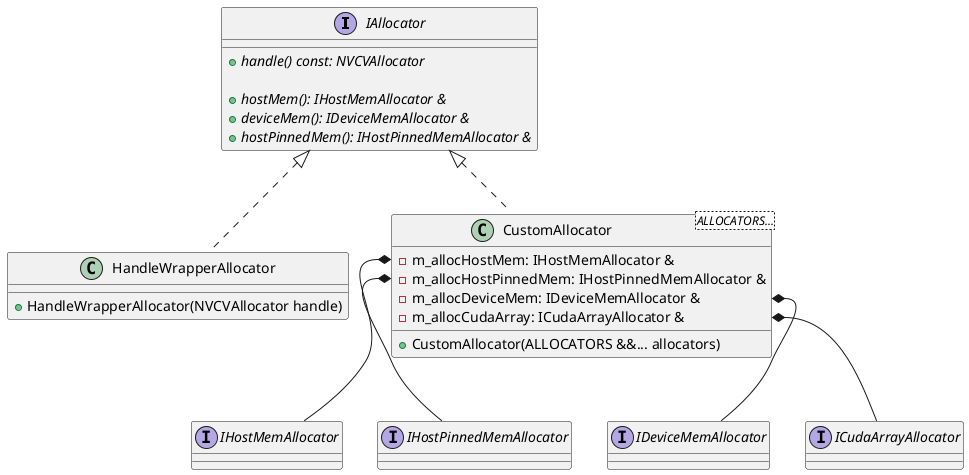 ' Copyright (c) 2022 NVIDIA CORPORATION & AFFILIATES. All rights reserved.
'
' SPDX-FileCopyrightText: NVIDIA CORPORATION & AFFILIATES
' SPDX-License-Identifier: LicenseRef-NvidiaProprietary
'
' NVIDIA CORPORATION, its affiliates and licensors retain all intellectual
' property and proprietary rights in and to this material, related
' documentation and any modifications thereto. Any use, reproduction,
' disclosure or distribution of this material and related documentation
' without an express license agreement from NVIDIA CORPORATION or
' its affiliates is strictly prohibited.

@startuml

interface IAllocator
{
     + {abstract} handle() const: NVCVAllocator

     + {abstract} hostMem(): IHostMemAllocator &
     + {abstract} deviceMem(): IDeviceMemAllocator &
     + {abstract} hostPinnedMem(): IHostPinnedMemAllocator &
}

class HandleWrapperAllocator implements IAllocator
{
     + HandleWrapperAllocator(NVCVAllocator handle)
}

class CustomAllocator<ALLOCATORS...> implements IAllocator
{
     + CustomAllocator(ALLOCATORS &&... allocators)

     - m_allocHostMem: IHostMemAllocator &
     - m_allocHostPinnedMem: IHostPinnedMemAllocator &
     - m_allocDeviceMem: IDeviceMemAllocator &
     - m_allocCudaArray: ICudaArrayAllocator &
}

interface IHostMemAllocator
interface IHostPinnedMemAllocator
interface IDeviceMemAllocator
interface ICudaArrayAllocator

CustomAllocator::m_allocHostMem *-- IHostMemAllocator
CustomAllocator::m_allocHostPinnedMem *-- IHostPinnedMemAllocator
CustomAllocator::m_allocDeviceMem *-- IDeviceMemAllocator
CustomAllocator::m_allocCudaArray *-- ICudaArrayAllocator

@enduml
